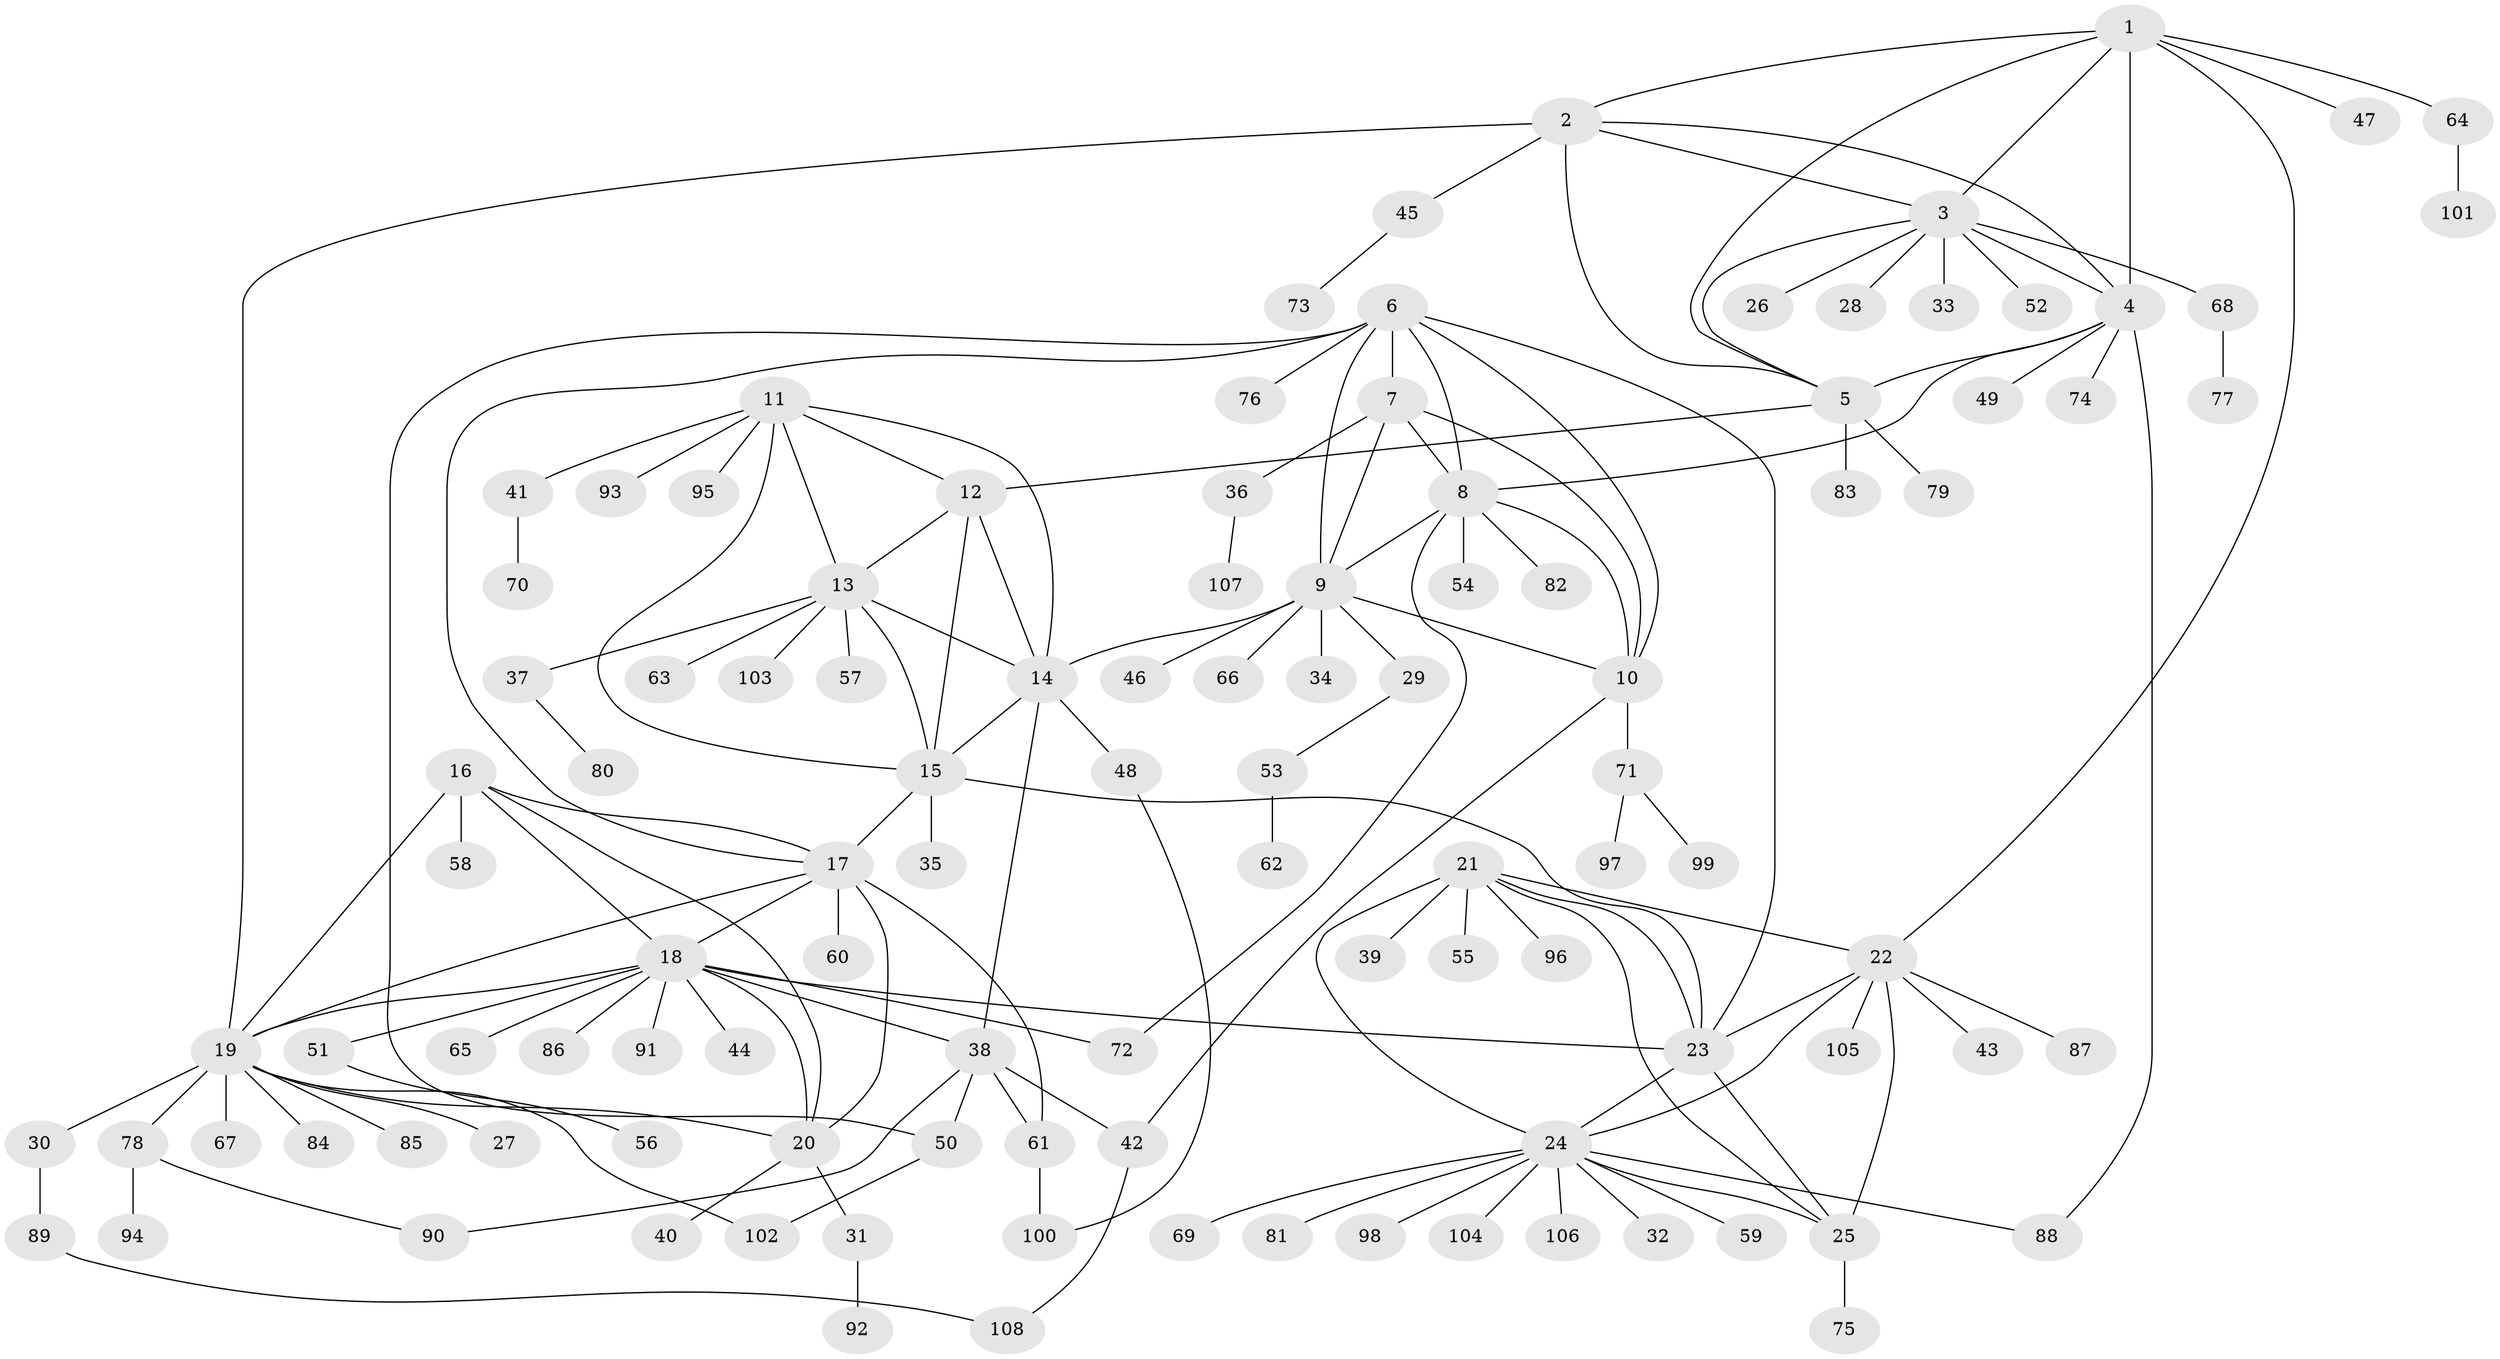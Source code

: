 // coarse degree distribution, {6: 0.1111111111111111, 5: 0.1111111111111111, 7: 0.09259259259259259, 8: 0.037037037037037035, 4: 0.07407407407407407, 11: 0.037037037037037035, 1: 0.42592592592592593, 2: 0.07407407407407407, 3: 0.037037037037037035}
// Generated by graph-tools (version 1.1) at 2025/52/03/04/25 22:52:09]
// undirected, 108 vertices, 153 edges
graph export_dot {
  node [color=gray90,style=filled];
  1;
  2;
  3;
  4;
  5;
  6;
  7;
  8;
  9;
  10;
  11;
  12;
  13;
  14;
  15;
  16;
  17;
  18;
  19;
  20;
  21;
  22;
  23;
  24;
  25;
  26;
  27;
  28;
  29;
  30;
  31;
  32;
  33;
  34;
  35;
  36;
  37;
  38;
  39;
  40;
  41;
  42;
  43;
  44;
  45;
  46;
  47;
  48;
  49;
  50;
  51;
  52;
  53;
  54;
  55;
  56;
  57;
  58;
  59;
  60;
  61;
  62;
  63;
  64;
  65;
  66;
  67;
  68;
  69;
  70;
  71;
  72;
  73;
  74;
  75;
  76;
  77;
  78;
  79;
  80;
  81;
  82;
  83;
  84;
  85;
  86;
  87;
  88;
  89;
  90;
  91;
  92;
  93;
  94;
  95;
  96;
  97;
  98;
  99;
  100;
  101;
  102;
  103;
  104;
  105;
  106;
  107;
  108;
  1 -- 2;
  1 -- 3;
  1 -- 4;
  1 -- 5;
  1 -- 22;
  1 -- 47;
  1 -- 64;
  2 -- 3;
  2 -- 4;
  2 -- 5;
  2 -- 19;
  2 -- 45;
  3 -- 4;
  3 -- 5;
  3 -- 26;
  3 -- 28;
  3 -- 33;
  3 -- 52;
  3 -- 68;
  4 -- 5;
  4 -- 8;
  4 -- 49;
  4 -- 74;
  4 -- 88;
  5 -- 12;
  5 -- 79;
  5 -- 83;
  6 -- 7;
  6 -- 8;
  6 -- 9;
  6 -- 10;
  6 -- 17;
  6 -- 23;
  6 -- 50;
  6 -- 76;
  7 -- 8;
  7 -- 9;
  7 -- 10;
  7 -- 36;
  8 -- 9;
  8 -- 10;
  8 -- 54;
  8 -- 72;
  8 -- 82;
  9 -- 10;
  9 -- 14;
  9 -- 29;
  9 -- 34;
  9 -- 46;
  9 -- 66;
  10 -- 42;
  10 -- 71;
  11 -- 12;
  11 -- 13;
  11 -- 14;
  11 -- 15;
  11 -- 41;
  11 -- 93;
  11 -- 95;
  12 -- 13;
  12 -- 14;
  12 -- 15;
  13 -- 14;
  13 -- 15;
  13 -- 37;
  13 -- 57;
  13 -- 63;
  13 -- 103;
  14 -- 15;
  14 -- 38;
  14 -- 48;
  15 -- 17;
  15 -- 23;
  15 -- 35;
  16 -- 17;
  16 -- 18;
  16 -- 19;
  16 -- 20;
  16 -- 58;
  17 -- 18;
  17 -- 19;
  17 -- 20;
  17 -- 60;
  17 -- 61;
  18 -- 19;
  18 -- 20;
  18 -- 23;
  18 -- 38;
  18 -- 44;
  18 -- 51;
  18 -- 65;
  18 -- 72;
  18 -- 86;
  18 -- 91;
  19 -- 20;
  19 -- 27;
  19 -- 30;
  19 -- 67;
  19 -- 78;
  19 -- 84;
  19 -- 85;
  19 -- 102;
  20 -- 31;
  20 -- 40;
  21 -- 22;
  21 -- 23;
  21 -- 24;
  21 -- 25;
  21 -- 39;
  21 -- 55;
  21 -- 96;
  22 -- 23;
  22 -- 24;
  22 -- 25;
  22 -- 43;
  22 -- 87;
  22 -- 105;
  23 -- 24;
  23 -- 25;
  24 -- 25;
  24 -- 32;
  24 -- 59;
  24 -- 69;
  24 -- 81;
  24 -- 88;
  24 -- 98;
  24 -- 104;
  24 -- 106;
  25 -- 75;
  29 -- 53;
  30 -- 89;
  31 -- 92;
  36 -- 107;
  37 -- 80;
  38 -- 42;
  38 -- 50;
  38 -- 61;
  38 -- 90;
  41 -- 70;
  42 -- 108;
  45 -- 73;
  48 -- 100;
  50 -- 102;
  51 -- 56;
  53 -- 62;
  61 -- 100;
  64 -- 101;
  68 -- 77;
  71 -- 97;
  71 -- 99;
  78 -- 90;
  78 -- 94;
  89 -- 108;
}
